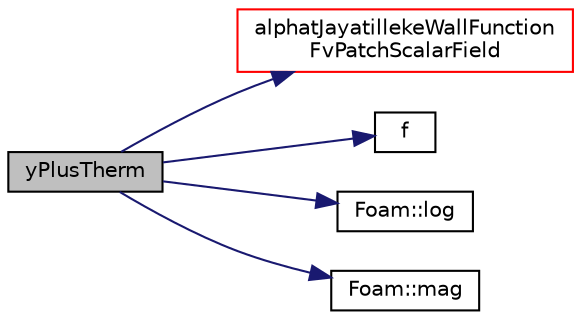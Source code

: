 digraph "yPlusTherm"
{
  bgcolor="transparent";
  edge [fontname="Helvetica",fontsize="10",labelfontname="Helvetica",labelfontsize="10"];
  node [fontname="Helvetica",fontsize="10",shape=record];
  rankdir="LR";
  Node1 [label="yPlusTherm",height=0.2,width=0.4,color="black", fillcolor="grey75", style="filled", fontcolor="black"];
  Node1 -> Node2 [color="midnightblue",fontsize="10",style="solid",fontname="Helvetica"];
  Node2 [label="alphatJayatillekeWallFunction\lFvPatchScalarField",height=0.2,width=0.4,color="red",URL="$a00043.html#ac912720802da650582c927db92e92b3d",tooltip="Construct from patch and internal field. "];
  Node1 -> Node3 [color="midnightblue",fontsize="10",style="solid",fontname="Helvetica"];
  Node3 [label="f",height=0.2,width=0.4,color="black",URL="$a03926.html#a888be93833ac7a23170555c69c690288"];
  Node1 -> Node4 [color="midnightblue",fontsize="10",style="solid",fontname="Helvetica"];
  Node4 [label="Foam::log",height=0.2,width=0.4,color="black",URL="$a10733.html#a6e89590da9859ad497977e08f110d4b5"];
  Node1 -> Node5 [color="midnightblue",fontsize="10",style="solid",fontname="Helvetica"];
  Node5 [label="Foam::mag",height=0.2,width=0.4,color="black",URL="$a10733.html#a929da2a3fdcf3dacbbe0487d3a330dae"];
}
